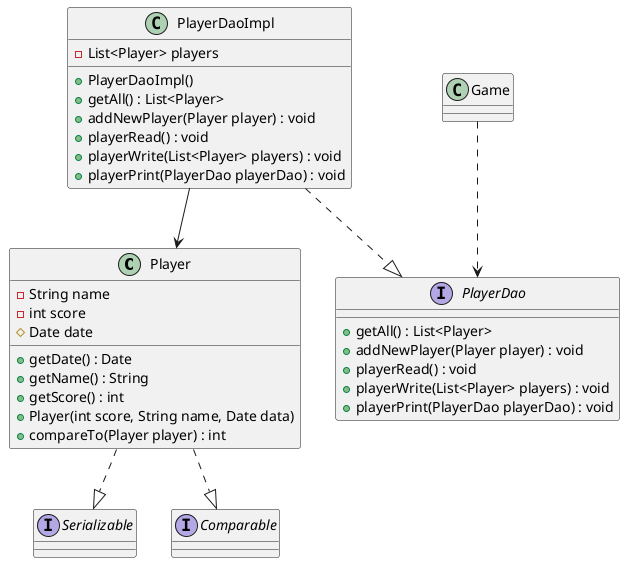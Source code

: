 @startuml
class Player{

    - String name
    - int score
    # Date date

    + getDate() : Date
    + getName() : String
    + getScore() : int
    + Player(int score, String name, Date data)
    + compareTo(Player player) : int
}

interface PlayerDao{
    + getAll() : List<Player>
    + addNewPlayer(Player player) : void
    + playerRead() : void
    + playerWrite(List<Player> players) : void
    + playerPrint(PlayerDao playerDao) : void
}

class PlayerDaoImpl{
    - List<Player> players
    + PlayerDaoImpl()
    + getAll() : List<Player>
    + addNewPlayer(Player player) : void
    + playerRead() : void
    + playerWrite(List<Player> players) : void
    + playerPrint(PlayerDao playerDao) : void
}

interface Serializable{}
interface Comparable{}
class Game{}

PlayerDaoImpl --> Player
PlayerDaoImpl ..|> PlayerDao
Game ..> PlayerDao
Player ..|> Serializable
Player ..|>  Comparable


@enduml